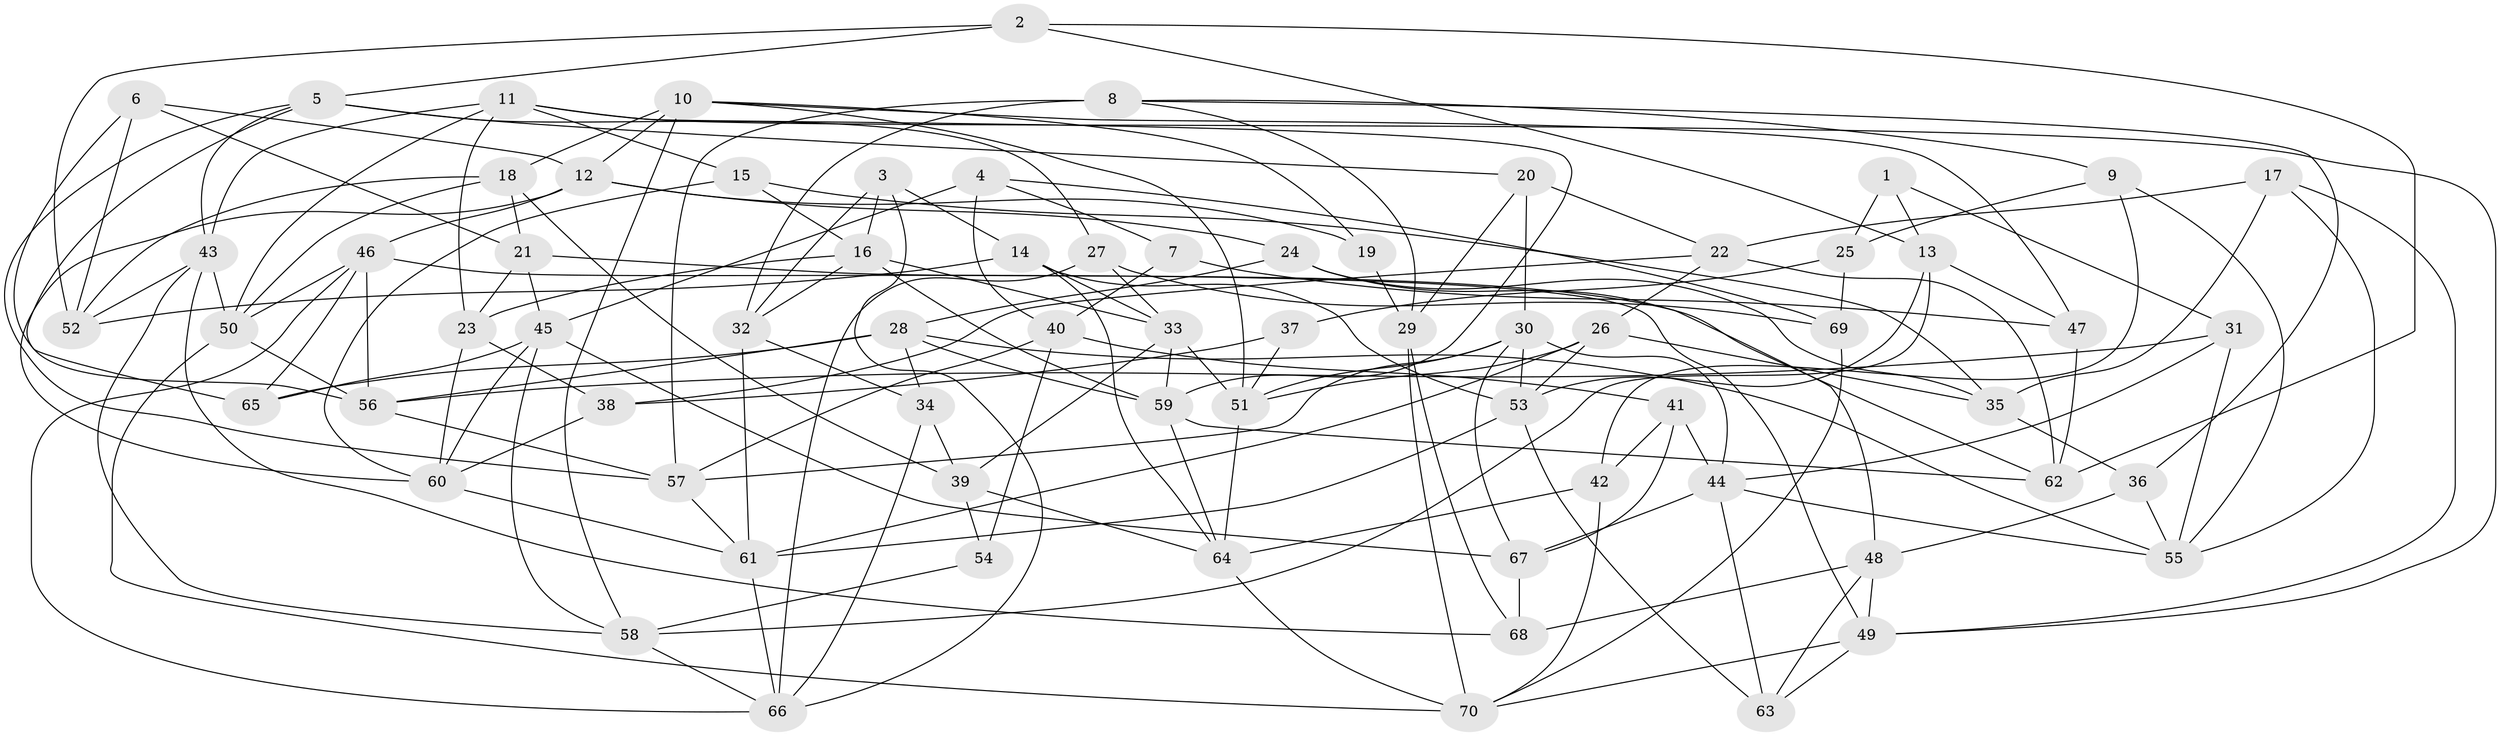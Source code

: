 // original degree distribution, {4: 1.0}
// Generated by graph-tools (version 1.1) at 2025/38/03/04/25 23:38:10]
// undirected, 70 vertices, 172 edges
graph export_dot {
  node [color=gray90,style=filled];
  1;
  2;
  3;
  4;
  5;
  6;
  7;
  8;
  9;
  10;
  11;
  12;
  13;
  14;
  15;
  16;
  17;
  18;
  19;
  20;
  21;
  22;
  23;
  24;
  25;
  26;
  27;
  28;
  29;
  30;
  31;
  32;
  33;
  34;
  35;
  36;
  37;
  38;
  39;
  40;
  41;
  42;
  43;
  44;
  45;
  46;
  47;
  48;
  49;
  50;
  51;
  52;
  53;
  54;
  55;
  56;
  57;
  58;
  59;
  60;
  61;
  62;
  63;
  64;
  65;
  66;
  67;
  68;
  69;
  70;
  1 -- 13 [weight=1.0];
  1 -- 25 [weight=2.0];
  1 -- 31 [weight=1.0];
  2 -- 5 [weight=1.0];
  2 -- 13 [weight=1.0];
  2 -- 52 [weight=1.0];
  2 -- 62 [weight=1.0];
  3 -- 14 [weight=1.0];
  3 -- 16 [weight=1.0];
  3 -- 32 [weight=1.0];
  3 -- 66 [weight=1.0];
  4 -- 7 [weight=1.0];
  4 -- 40 [weight=1.0];
  4 -- 45 [weight=1.0];
  4 -- 69 [weight=1.0];
  5 -- 20 [weight=1.0];
  5 -- 27 [weight=1.0];
  5 -- 43 [weight=1.0];
  5 -- 57 [weight=1.0];
  5 -- 65 [weight=1.0];
  6 -- 12 [weight=1.0];
  6 -- 21 [weight=1.0];
  6 -- 52 [weight=1.0];
  6 -- 56 [weight=1.0];
  7 -- 40 [weight=1.0];
  7 -- 47 [weight=2.0];
  8 -- 9 [weight=1.0];
  8 -- 29 [weight=1.0];
  8 -- 32 [weight=2.0];
  8 -- 36 [weight=1.0];
  8 -- 57 [weight=1.0];
  9 -- 25 [weight=1.0];
  9 -- 42 [weight=1.0];
  9 -- 55 [weight=1.0];
  10 -- 12 [weight=1.0];
  10 -- 18 [weight=1.0];
  10 -- 19 [weight=1.0];
  10 -- 47 [weight=1.0];
  10 -- 51 [weight=1.0];
  10 -- 58 [weight=1.0];
  11 -- 15 [weight=1.0];
  11 -- 23 [weight=1.0];
  11 -- 43 [weight=1.0];
  11 -- 49 [weight=1.0];
  11 -- 50 [weight=1.0];
  11 -- 59 [weight=1.0];
  12 -- 19 [weight=1.0];
  12 -- 24 [weight=1.0];
  12 -- 46 [weight=1.0];
  12 -- 60 [weight=1.0];
  13 -- 47 [weight=2.0];
  13 -- 53 [weight=1.0];
  13 -- 58 [weight=1.0];
  14 -- 33 [weight=1.0];
  14 -- 52 [weight=2.0];
  14 -- 53 [weight=1.0];
  14 -- 64 [weight=1.0];
  15 -- 16 [weight=1.0];
  15 -- 35 [weight=1.0];
  15 -- 60 [weight=1.0];
  16 -- 23 [weight=1.0];
  16 -- 32 [weight=1.0];
  16 -- 33 [weight=1.0];
  16 -- 59 [weight=1.0];
  17 -- 22 [weight=1.0];
  17 -- 35 [weight=1.0];
  17 -- 49 [weight=1.0];
  17 -- 55 [weight=1.0];
  18 -- 21 [weight=1.0];
  18 -- 39 [weight=2.0];
  18 -- 50 [weight=1.0];
  18 -- 52 [weight=1.0];
  19 -- 29 [weight=2.0];
  20 -- 22 [weight=1.0];
  20 -- 29 [weight=1.0];
  20 -- 30 [weight=1.0];
  21 -- 23 [weight=2.0];
  21 -- 45 [weight=1.0];
  21 -- 62 [weight=1.0];
  22 -- 26 [weight=1.0];
  22 -- 38 [weight=1.0];
  22 -- 62 [weight=2.0];
  23 -- 38 [weight=1.0];
  23 -- 60 [weight=1.0];
  24 -- 28 [weight=1.0];
  24 -- 35 [weight=1.0];
  24 -- 48 [weight=1.0];
  25 -- 37 [weight=2.0];
  25 -- 69 [weight=1.0];
  26 -- 35 [weight=2.0];
  26 -- 51 [weight=1.0];
  26 -- 53 [weight=1.0];
  26 -- 61 [weight=1.0];
  27 -- 33 [weight=1.0];
  27 -- 66 [weight=1.0];
  27 -- 69 [weight=1.0];
  28 -- 34 [weight=1.0];
  28 -- 55 [weight=1.0];
  28 -- 56 [weight=1.0];
  28 -- 59 [weight=1.0];
  28 -- 65 [weight=1.0];
  29 -- 68 [weight=1.0];
  29 -- 70 [weight=1.0];
  30 -- 44 [weight=1.0];
  30 -- 51 [weight=1.0];
  30 -- 53 [weight=1.0];
  30 -- 57 [weight=1.0];
  30 -- 67 [weight=1.0];
  31 -- 44 [weight=1.0];
  31 -- 55 [weight=1.0];
  31 -- 56 [weight=1.0];
  32 -- 34 [weight=1.0];
  32 -- 61 [weight=1.0];
  33 -- 39 [weight=1.0];
  33 -- 51 [weight=1.0];
  33 -- 59 [weight=1.0];
  34 -- 39 [weight=1.0];
  34 -- 66 [weight=1.0];
  35 -- 36 [weight=1.0];
  36 -- 48 [weight=1.0];
  36 -- 55 [weight=1.0];
  37 -- 38 [weight=1.0];
  37 -- 51 [weight=1.0];
  38 -- 60 [weight=1.0];
  39 -- 54 [weight=1.0];
  39 -- 64 [weight=1.0];
  40 -- 41 [weight=1.0];
  40 -- 54 [weight=2.0];
  40 -- 57 [weight=1.0];
  41 -- 42 [weight=1.0];
  41 -- 44 [weight=1.0];
  41 -- 67 [weight=1.0];
  42 -- 64 [weight=1.0];
  42 -- 70 [weight=1.0];
  43 -- 50 [weight=1.0];
  43 -- 52 [weight=1.0];
  43 -- 58 [weight=1.0];
  43 -- 68 [weight=1.0];
  44 -- 55 [weight=1.0];
  44 -- 63 [weight=1.0];
  44 -- 67 [weight=1.0];
  45 -- 58 [weight=1.0];
  45 -- 60 [weight=1.0];
  45 -- 65 [weight=1.0];
  45 -- 67 [weight=1.0];
  46 -- 49 [weight=1.0];
  46 -- 50 [weight=1.0];
  46 -- 56 [weight=1.0];
  46 -- 65 [weight=1.0];
  46 -- 66 [weight=1.0];
  47 -- 62 [weight=1.0];
  48 -- 49 [weight=1.0];
  48 -- 63 [weight=1.0];
  48 -- 68 [weight=2.0];
  49 -- 63 [weight=1.0];
  49 -- 70 [weight=1.0];
  50 -- 56 [weight=1.0];
  50 -- 70 [weight=1.0];
  51 -- 64 [weight=1.0];
  53 -- 61 [weight=1.0];
  53 -- 63 [weight=1.0];
  54 -- 58 [weight=1.0];
  56 -- 57 [weight=1.0];
  57 -- 61 [weight=1.0];
  58 -- 66 [weight=1.0];
  59 -- 62 [weight=1.0];
  59 -- 64 [weight=1.0];
  60 -- 61 [weight=1.0];
  61 -- 66 [weight=1.0];
  64 -- 70 [weight=1.0];
  67 -- 68 [weight=2.0];
  69 -- 70 [weight=1.0];
}
